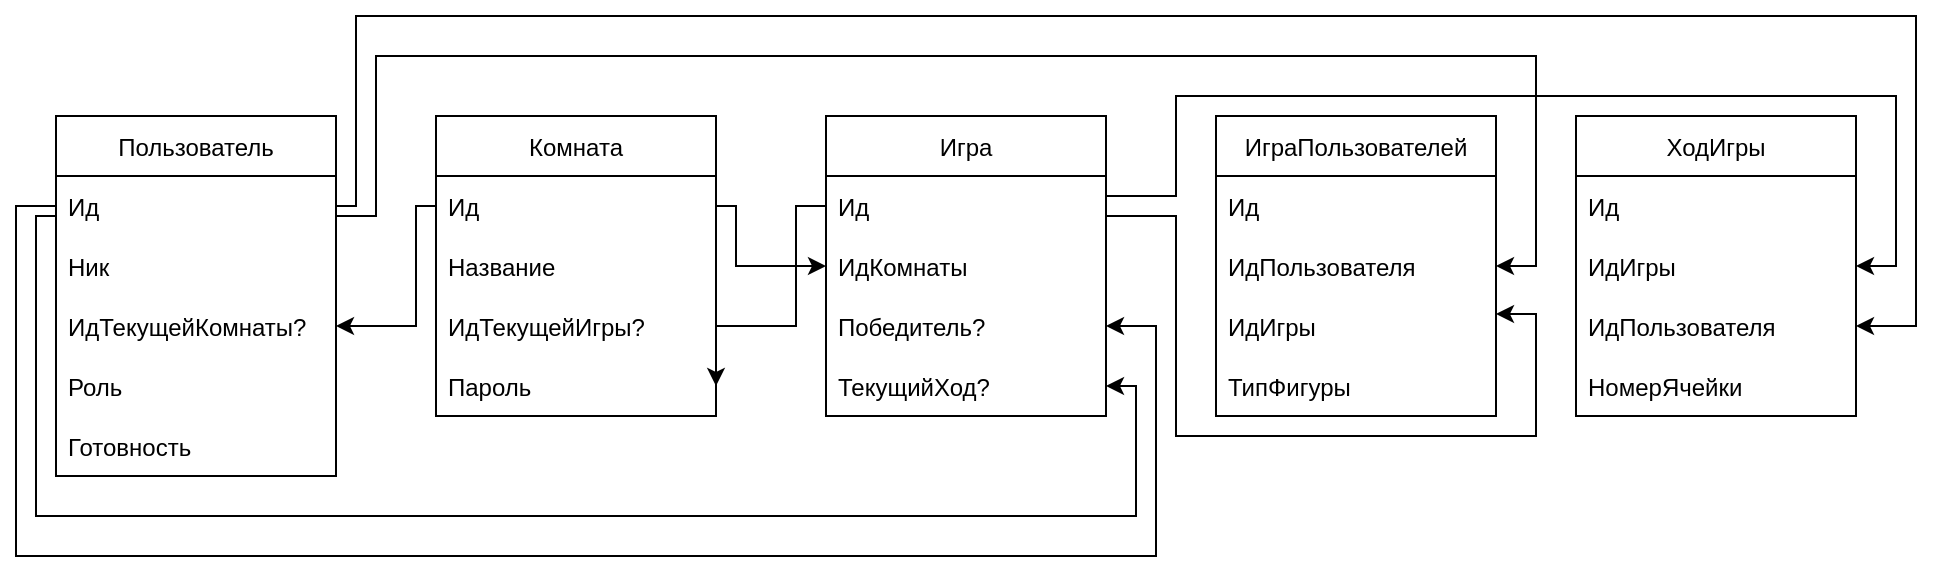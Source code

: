 <mxfile version="20.0.1" type="github">
  <diagram id="ZaCi_uB1NjFAqdQw6VMu" name="Page-1">
    <mxGraphModel dx="1238" dy="547" grid="1" gridSize="10" guides="1" tooltips="1" connect="1" arrows="1" fold="1" page="0" pageScale="1" pageWidth="850" pageHeight="1100" math="0" shadow="0">
      <root>
        <mxCell id="0" />
        <mxCell id="1" parent="0" />
        <mxCell id="BzKpuiVinzIO0FmsP6Cw-34" value="Пользователь" style="swimlane;fontStyle=0;childLayout=stackLayout;horizontal=1;startSize=30;horizontalStack=0;resizeParent=1;resizeParentMax=0;resizeLast=0;collapsible=1;marginBottom=0;" parent="1" vertex="1">
          <mxGeometry x="50" y="70" width="140" height="180" as="geometry" />
        </mxCell>
        <mxCell id="BzKpuiVinzIO0FmsP6Cw-35" value="Ид" style="text;strokeColor=none;fillColor=none;align=left;verticalAlign=middle;spacingLeft=4;spacingRight=4;overflow=hidden;points=[[0,0.5],[1,0.5]];portConstraint=eastwest;rotatable=0;" parent="BzKpuiVinzIO0FmsP6Cw-34" vertex="1">
          <mxGeometry y="30" width="140" height="30" as="geometry" />
        </mxCell>
        <mxCell id="BzKpuiVinzIO0FmsP6Cw-36" value="Ник" style="text;strokeColor=none;fillColor=none;align=left;verticalAlign=middle;spacingLeft=4;spacingRight=4;overflow=hidden;points=[[0,0.5],[1,0.5]];portConstraint=eastwest;rotatable=0;" parent="BzKpuiVinzIO0FmsP6Cw-34" vertex="1">
          <mxGeometry y="60" width="140" height="30" as="geometry" />
        </mxCell>
        <mxCell id="BzKpuiVinzIO0FmsP6Cw-37" value="ИдТекущейКомнаты?" style="text;strokeColor=none;fillColor=none;align=left;verticalAlign=middle;spacingLeft=4;spacingRight=4;overflow=hidden;points=[[0,0.5],[1,0.5]];portConstraint=eastwest;rotatable=0;" parent="BzKpuiVinzIO0FmsP6Cw-34" vertex="1">
          <mxGeometry y="90" width="140" height="30" as="geometry" />
        </mxCell>
        <mxCell id="BzKpuiVinzIO0FmsP6Cw-38" value="Роль" style="text;strokeColor=none;fillColor=none;align=left;verticalAlign=middle;spacingLeft=4;spacingRight=4;overflow=hidden;points=[[0,0.5],[1,0.5]];portConstraint=eastwest;rotatable=0;" parent="BzKpuiVinzIO0FmsP6Cw-34" vertex="1">
          <mxGeometry y="120" width="140" height="30" as="geometry" />
        </mxCell>
        <mxCell id="SDKdrSx9SnEfHDNpXULV-3" value="Готовность" style="text;strokeColor=none;fillColor=none;align=left;verticalAlign=middle;spacingLeft=4;spacingRight=4;overflow=hidden;points=[[0,0.5],[1,0.5]];portConstraint=eastwest;rotatable=0;" vertex="1" parent="BzKpuiVinzIO0FmsP6Cw-34">
          <mxGeometry y="150" width="140" height="30" as="geometry" />
        </mxCell>
        <mxCell id="BzKpuiVinzIO0FmsP6Cw-39" value="Комната" style="swimlane;fontStyle=0;childLayout=stackLayout;horizontal=1;startSize=30;horizontalStack=0;resizeParent=1;resizeParentMax=0;resizeLast=0;collapsible=1;marginBottom=0;" parent="1" vertex="1">
          <mxGeometry x="240" y="70" width="140" height="150" as="geometry" />
        </mxCell>
        <mxCell id="BzKpuiVinzIO0FmsP6Cw-40" value="Ид" style="text;strokeColor=none;fillColor=none;align=left;verticalAlign=middle;spacingLeft=4;spacingRight=4;overflow=hidden;points=[[0,0.5],[1,0.5]];portConstraint=eastwest;rotatable=0;" parent="BzKpuiVinzIO0FmsP6Cw-39" vertex="1">
          <mxGeometry y="30" width="140" height="30" as="geometry" />
        </mxCell>
        <mxCell id="BzKpuiVinzIO0FmsP6Cw-41" value="Название    " style="text;strokeColor=none;fillColor=none;align=left;verticalAlign=middle;spacingLeft=4;spacingRight=4;overflow=hidden;points=[[0,0.5],[1,0.5]];portConstraint=eastwest;rotatable=0;" parent="BzKpuiVinzIO0FmsP6Cw-39" vertex="1">
          <mxGeometry y="60" width="140" height="30" as="geometry" />
        </mxCell>
        <mxCell id="SDKdrSx9SnEfHDNpXULV-4" value="ИдТекущейИгры?" style="text;strokeColor=none;fillColor=none;align=left;verticalAlign=middle;spacingLeft=4;spacingRight=4;overflow=hidden;points=[[0,0.5],[1,0.5]];portConstraint=eastwest;rotatable=0;" vertex="1" parent="BzKpuiVinzIO0FmsP6Cw-39">
          <mxGeometry y="90" width="140" height="30" as="geometry" />
        </mxCell>
        <mxCell id="BzKpuiVinzIO0FmsP6Cw-42" value="Пароль" style="text;strokeColor=none;fillColor=none;align=left;verticalAlign=middle;spacingLeft=4;spacingRight=4;overflow=hidden;points=[[0,0.5],[1,0.5]];portConstraint=eastwest;rotatable=0;" parent="BzKpuiVinzIO0FmsP6Cw-39" vertex="1">
          <mxGeometry y="120" width="140" height="30" as="geometry" />
        </mxCell>
        <mxCell id="BzKpuiVinzIO0FmsP6Cw-43" value="Игра" style="swimlane;fontStyle=0;childLayout=stackLayout;horizontal=1;startSize=30;horizontalStack=0;resizeParent=1;resizeParentMax=0;resizeLast=0;collapsible=1;marginBottom=0;" parent="1" vertex="1">
          <mxGeometry x="435" y="70" width="140" height="150" as="geometry" />
        </mxCell>
        <mxCell id="BzKpuiVinzIO0FmsP6Cw-44" value="Ид" style="text;strokeColor=none;fillColor=none;align=left;verticalAlign=middle;spacingLeft=4;spacingRight=4;overflow=hidden;points=[[0,0.5],[1,0.5]];portConstraint=eastwest;rotatable=0;" parent="BzKpuiVinzIO0FmsP6Cw-43" vertex="1">
          <mxGeometry y="30" width="140" height="30" as="geometry" />
        </mxCell>
        <mxCell id="BzKpuiVinzIO0FmsP6Cw-45" value="ИдКомнаты" style="text;strokeColor=none;fillColor=none;align=left;verticalAlign=middle;spacingLeft=4;spacingRight=4;overflow=hidden;points=[[0,0.5],[1,0.5]];portConstraint=eastwest;rotatable=0;" parent="BzKpuiVinzIO0FmsP6Cw-43" vertex="1">
          <mxGeometry y="60" width="140" height="30" as="geometry" />
        </mxCell>
        <mxCell id="BzKpuiVinzIO0FmsP6Cw-46" value="Победитель?" style="text;strokeColor=none;fillColor=none;align=left;verticalAlign=middle;spacingLeft=4;spacingRight=4;overflow=hidden;points=[[0,0.5],[1,0.5]];portConstraint=eastwest;rotatable=0;" parent="BzKpuiVinzIO0FmsP6Cw-43" vertex="1">
          <mxGeometry y="90" width="140" height="30" as="geometry" />
        </mxCell>
        <mxCell id="BzKpuiVinzIO0FmsP6Cw-47" value="ТекущийХод?" style="text;strokeColor=none;fillColor=none;align=left;verticalAlign=middle;spacingLeft=4;spacingRight=4;overflow=hidden;points=[[0,0.5],[1,0.5]];portConstraint=eastwest;rotatable=0;" parent="BzKpuiVinzIO0FmsP6Cw-43" vertex="1">
          <mxGeometry y="120" width="140" height="30" as="geometry" />
        </mxCell>
        <mxCell id="BzKpuiVinzIO0FmsP6Cw-48" style="edgeStyle=orthogonalEdgeStyle;rounded=0;orthogonalLoop=1;jettySize=auto;html=1;exitX=0;exitY=0.5;exitDx=0;exitDy=0;entryX=1;entryY=0.5;entryDx=0;entryDy=0;" parent="1" source="BzKpuiVinzIO0FmsP6Cw-40" target="BzKpuiVinzIO0FmsP6Cw-37" edge="1">
          <mxGeometry relative="1" as="geometry">
            <Array as="points">
              <mxPoint x="230" y="115" />
              <mxPoint x="230" y="175" />
            </Array>
          </mxGeometry>
        </mxCell>
        <mxCell id="BzKpuiVinzIO0FmsP6Cw-49" style="edgeStyle=orthogonalEdgeStyle;rounded=0;orthogonalLoop=1;jettySize=auto;html=1;exitX=1;exitY=0.5;exitDx=0;exitDy=0;entryX=0;entryY=0.5;entryDx=0;entryDy=0;" parent="1" source="BzKpuiVinzIO0FmsP6Cw-40" target="BzKpuiVinzIO0FmsP6Cw-45" edge="1">
          <mxGeometry relative="1" as="geometry">
            <Array as="points">
              <mxPoint x="390" y="115" />
              <mxPoint x="390" y="145" />
            </Array>
          </mxGeometry>
        </mxCell>
        <mxCell id="BzKpuiVinzIO0FmsP6Cw-50" value="ИграПользователей" style="swimlane;fontStyle=0;childLayout=stackLayout;horizontal=1;startSize=30;horizontalStack=0;resizeParent=1;resizeParentMax=0;resizeLast=0;collapsible=1;marginBottom=0;" parent="1" vertex="1">
          <mxGeometry x="630" y="70" width="140" height="150" as="geometry" />
        </mxCell>
        <mxCell id="BzKpuiVinzIO0FmsP6Cw-51" value="Ид" style="text;strokeColor=none;fillColor=none;align=left;verticalAlign=middle;spacingLeft=4;spacingRight=4;overflow=hidden;points=[[0,0.5],[1,0.5]];portConstraint=eastwest;rotatable=0;" parent="BzKpuiVinzIO0FmsP6Cw-50" vertex="1">
          <mxGeometry y="30" width="140" height="30" as="geometry" />
        </mxCell>
        <mxCell id="BzKpuiVinzIO0FmsP6Cw-52" value="ИдПользователя" style="text;strokeColor=none;fillColor=none;align=left;verticalAlign=middle;spacingLeft=4;spacingRight=4;overflow=hidden;points=[[0,0.5],[1,0.5]];portConstraint=eastwest;rotatable=0;" parent="BzKpuiVinzIO0FmsP6Cw-50" vertex="1">
          <mxGeometry y="60" width="140" height="30" as="geometry" />
        </mxCell>
        <mxCell id="BzKpuiVinzIO0FmsP6Cw-53" value="ИдИгры" style="text;strokeColor=none;fillColor=none;align=left;verticalAlign=middle;spacingLeft=4;spacingRight=4;overflow=hidden;points=[[0,0.5],[1,0.5]];portConstraint=eastwest;rotatable=0;" parent="BzKpuiVinzIO0FmsP6Cw-50" vertex="1">
          <mxGeometry y="90" width="140" height="30" as="geometry" />
        </mxCell>
        <mxCell id="BzKpuiVinzIO0FmsP6Cw-54" value="ТипФигуры" style="text;strokeColor=none;fillColor=none;align=left;verticalAlign=middle;spacingLeft=4;spacingRight=4;overflow=hidden;points=[[0,0.5],[1,0.5]];portConstraint=eastwest;rotatable=0;" parent="BzKpuiVinzIO0FmsP6Cw-50" vertex="1">
          <mxGeometry y="120" width="140" height="30" as="geometry" />
        </mxCell>
        <mxCell id="BzKpuiVinzIO0FmsP6Cw-55" style="edgeStyle=orthogonalEdgeStyle;rounded=0;orthogonalLoop=1;jettySize=auto;html=1;exitX=1;exitY=0.5;exitDx=0;exitDy=0;entryX=1;entryY=0.5;entryDx=0;entryDy=0;" parent="1" source="BzKpuiVinzIO0FmsP6Cw-35" target="BzKpuiVinzIO0FmsP6Cw-52" edge="1">
          <mxGeometry relative="1" as="geometry">
            <Array as="points">
              <mxPoint x="190" y="120" />
              <mxPoint x="210" y="120" />
              <mxPoint x="210" y="40" />
              <mxPoint x="790" y="40" />
              <mxPoint x="790" y="145" />
            </Array>
          </mxGeometry>
        </mxCell>
        <mxCell id="BzKpuiVinzIO0FmsP6Cw-56" style="edgeStyle=orthogonalEdgeStyle;rounded=0;orthogonalLoop=1;jettySize=auto;html=1;exitX=1;exitY=0.5;exitDx=0;exitDy=0;" parent="1" source="BzKpuiVinzIO0FmsP6Cw-44" edge="1">
          <mxGeometry relative="1" as="geometry">
            <mxPoint x="770" y="169" as="targetPoint" />
            <Array as="points">
              <mxPoint x="575" y="120" />
              <mxPoint x="610" y="120" />
              <mxPoint x="610" y="230" />
              <mxPoint x="790" y="230" />
              <mxPoint x="790" y="169" />
            </Array>
          </mxGeometry>
        </mxCell>
        <mxCell id="BzKpuiVinzIO0FmsP6Cw-57" value="ХодИгры" style="swimlane;fontStyle=0;childLayout=stackLayout;horizontal=1;startSize=30;horizontalStack=0;resizeParent=1;resizeParentMax=0;resizeLast=0;collapsible=1;marginBottom=0;" parent="1" vertex="1">
          <mxGeometry x="810" y="70" width="140" height="150" as="geometry" />
        </mxCell>
        <mxCell id="BzKpuiVinzIO0FmsP6Cw-58" value="Ид" style="text;strokeColor=none;fillColor=none;align=left;verticalAlign=middle;spacingLeft=4;spacingRight=4;overflow=hidden;points=[[0,0.5],[1,0.5]];portConstraint=eastwest;rotatable=0;" parent="BzKpuiVinzIO0FmsP6Cw-57" vertex="1">
          <mxGeometry y="30" width="140" height="30" as="geometry" />
        </mxCell>
        <mxCell id="BzKpuiVinzIO0FmsP6Cw-59" value="ИдИгры" style="text;strokeColor=none;fillColor=none;align=left;verticalAlign=middle;spacingLeft=4;spacingRight=4;overflow=hidden;points=[[0,0.5],[1,0.5]];portConstraint=eastwest;rotatable=0;" parent="BzKpuiVinzIO0FmsP6Cw-57" vertex="1">
          <mxGeometry y="60" width="140" height="30" as="geometry" />
        </mxCell>
        <mxCell id="BzKpuiVinzIO0FmsP6Cw-60" value="ИдПользователя" style="text;strokeColor=none;fillColor=none;align=left;verticalAlign=middle;spacingLeft=4;spacingRight=4;overflow=hidden;points=[[0,0.5],[1,0.5]];portConstraint=eastwest;rotatable=0;" parent="BzKpuiVinzIO0FmsP6Cw-57" vertex="1">
          <mxGeometry y="90" width="140" height="30" as="geometry" />
        </mxCell>
        <mxCell id="BzKpuiVinzIO0FmsP6Cw-61" value="НомерЯчейки" style="text;strokeColor=none;fillColor=none;align=left;verticalAlign=middle;spacingLeft=4;spacingRight=4;overflow=hidden;points=[[0,0.5],[1,0.5]];portConstraint=eastwest;rotatable=0;" parent="BzKpuiVinzIO0FmsP6Cw-57" vertex="1">
          <mxGeometry y="120" width="140" height="30" as="geometry" />
        </mxCell>
        <mxCell id="BzKpuiVinzIO0FmsP6Cw-62" style="edgeStyle=orthogonalEdgeStyle;rounded=0;orthogonalLoop=1;jettySize=auto;html=1;exitX=1;exitY=0.5;exitDx=0;exitDy=0;entryX=1;entryY=0.5;entryDx=0;entryDy=0;" parent="1" source="BzKpuiVinzIO0FmsP6Cw-44" target="BzKpuiVinzIO0FmsP6Cw-59" edge="1">
          <mxGeometry relative="1" as="geometry">
            <Array as="points">
              <mxPoint x="575" y="110" />
              <mxPoint x="610" y="110" />
              <mxPoint x="610" y="60" />
              <mxPoint x="970" y="60" />
              <mxPoint x="970" y="145" />
            </Array>
          </mxGeometry>
        </mxCell>
        <mxCell id="BzKpuiVinzIO0FmsP6Cw-63" style="edgeStyle=orthogonalEdgeStyle;rounded=0;orthogonalLoop=1;jettySize=auto;html=1;exitX=1;exitY=0.5;exitDx=0;exitDy=0;entryX=1;entryY=0.5;entryDx=0;entryDy=0;" parent="1" source="BzKpuiVinzIO0FmsP6Cw-35" target="BzKpuiVinzIO0FmsP6Cw-60" edge="1">
          <mxGeometry relative="1" as="geometry">
            <mxPoint x="210" y="40" as="targetPoint" />
            <Array as="points">
              <mxPoint x="200" y="115" />
              <mxPoint x="200" y="20" />
              <mxPoint x="980" y="20" />
              <mxPoint x="980" y="175" />
            </Array>
          </mxGeometry>
        </mxCell>
        <mxCell id="BzKpuiVinzIO0FmsP6Cw-64" style="edgeStyle=orthogonalEdgeStyle;rounded=0;orthogonalLoop=1;jettySize=auto;html=1;exitX=0;exitY=0.5;exitDx=0;exitDy=0;entryX=1;entryY=0.5;entryDx=0;entryDy=0;" parent="1" source="BzKpuiVinzIO0FmsP6Cw-35" target="BzKpuiVinzIO0FmsP6Cw-47" edge="1">
          <mxGeometry relative="1" as="geometry">
            <Array as="points">
              <mxPoint x="50" y="120" />
              <mxPoint x="40" y="120" />
              <mxPoint x="40" y="270" />
              <mxPoint x="590" y="270" />
              <mxPoint x="590" y="205" />
            </Array>
          </mxGeometry>
        </mxCell>
        <mxCell id="BzKpuiVinzIO0FmsP6Cw-65" style="edgeStyle=orthogonalEdgeStyle;rounded=0;orthogonalLoop=1;jettySize=auto;html=1;exitX=0;exitY=0.5;exitDx=0;exitDy=0;entryX=1;entryY=0.5;entryDx=0;entryDy=0;" parent="1" source="BzKpuiVinzIO0FmsP6Cw-35" target="BzKpuiVinzIO0FmsP6Cw-46" edge="1">
          <mxGeometry relative="1" as="geometry">
            <Array as="points">
              <mxPoint x="30" y="115" />
              <mxPoint x="30" y="290" />
              <mxPoint x="600" y="290" />
              <mxPoint x="600" y="175" />
            </Array>
          </mxGeometry>
        </mxCell>
        <mxCell id="BzKpuiVinzIO0FmsP6Cw-66" style="edgeStyle=orthogonalEdgeStyle;rounded=0;orthogonalLoop=1;jettySize=auto;html=1;exitX=0;exitY=0.5;exitDx=0;exitDy=0;entryX=1;entryY=0.5;entryDx=0;entryDy=0;" parent="1" source="BzKpuiVinzIO0FmsP6Cw-44" target="BzKpuiVinzIO0FmsP6Cw-42" edge="1">
          <mxGeometry relative="1" as="geometry">
            <Array as="points">
              <mxPoint x="420" y="115" />
              <mxPoint x="420" y="175" />
            </Array>
          </mxGeometry>
        </mxCell>
      </root>
    </mxGraphModel>
  </diagram>
</mxfile>
